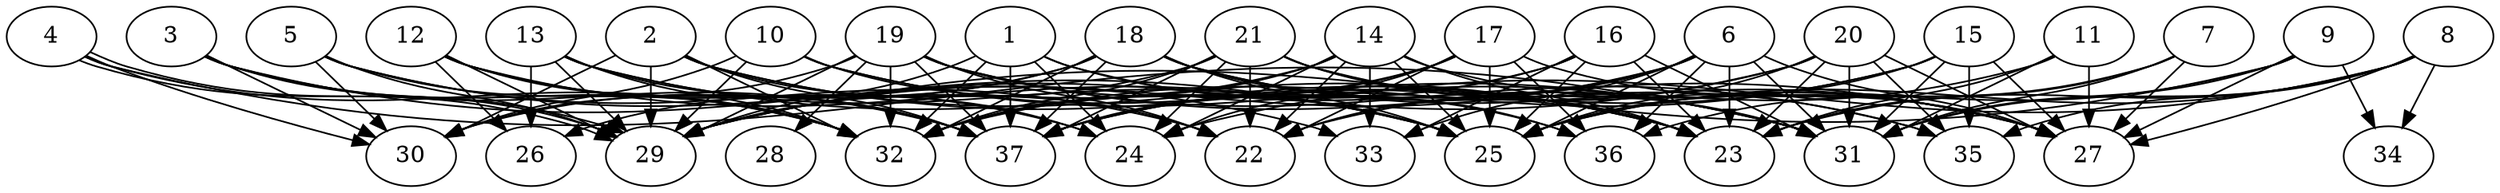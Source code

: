 // DAG (tier=3-complex, mode=data, n=37, ccr=0.508, fat=0.854, density=0.708, regular=0.276, jump=0.333, mindata=4194304, maxdata=33554432)
// DAG automatically generated by daggen at Sun Aug 24 16:33:35 2025
// /home/ermia/Project/Environments/daggen/bin/daggen --dot --ccr 0.508 --fat 0.854 --regular 0.276 --density 0.708 --jump 0.333 --mindata 4194304 --maxdata 33554432 -n 37 
digraph G {
  1 [size="185344950496029024", alpha="0.10", expect_size="92672475248014512"]
  1 -> 24 [size ="6412815678046208"]
  1 -> 29 [size ="6412815678046208"]
  1 -> 31 [size ="6412815678046208"]
  1 -> 32 [size ="6412815678046208"]
  1 -> 36 [size ="6412815678046208"]
  1 -> 37 [size ="6412815678046208"]
  2 [size="1830583233122971136", alpha="0.01", expect_size="915291616561485568"]
  2 -> 23 [size ="878063793471488"]
  2 -> 24 [size ="878063793471488"]
  2 -> 29 [size ="878063793471488"]
  2 -> 30 [size ="878063793471488"]
  2 -> 31 [size ="878063793471488"]
  2 -> 32 [size ="878063793471488"]
  2 -> 37 [size ="878063793471488"]
  3 [size="7294088058397739974656", alpha="0.16", expect_size="3647044029198869987328"]
  3 -> 25 [size ="3008873908666368"]
  3 -> 29 [size ="3008873908666368"]
  3 -> 30 [size ="3008873908666368"]
  3 -> 32 [size ="3008873908666368"]
  3 -> 37 [size ="3008873908666368"]
  4 [size="24113106797749350400", alpha="0.08", expect_size="12056553398874675200"]
  4 -> 29 [size ="8172089169149952"]
  4 -> 29 [size ="8172089169149952"]
  4 -> 30 [size ="8172089169149952"]
  4 -> 31 [size ="8172089169149952"]
  4 -> 32 [size ="8172089169149952"]
  5 [size="235944903155230976", alpha="0.04", expect_size="117972451577615488"]
  5 -> 22 [size ="5162242400059392"]
  5 -> 29 [size ="5162242400059392"]
  5 -> 30 [size ="5162242400059392"]
  5 -> 32 [size ="5162242400059392"]
  5 -> 33 [size ="5162242400059392"]
  6 [size="31402801938642932", alpha="0.16", expect_size="15701400969321466"]
  6 -> 22 [size ="1968312409915392"]
  6 -> 23 [size ="1968312409915392"]
  6 -> 25 [size ="1968312409915392"]
  6 -> 27 [size ="1968312409915392"]
  6 -> 29 [size ="1968312409915392"]
  6 -> 31 [size ="1968312409915392"]
  6 -> 33 [size ="1968312409915392"]
  6 -> 36 [size ="1968312409915392"]
  6 -> 37 [size ="1968312409915392"]
  7 [size="2054480052148742912", alpha="0.17", expect_size="1027240026074371456"]
  7 -> 23 [size ="2221118714806272"]
  7 -> 27 [size ="2221118714806272"]
  7 -> 31 [size ="2221118714806272"]
  7 -> 36 [size ="2221118714806272"]
  8 [size="4080150720053267456", alpha="0.03", expect_size="2040075360026633728"]
  8 -> 23 [size ="1375678326898688"]
  8 -> 24 [size ="1375678326898688"]
  8 -> 25 [size ="1375678326898688"]
  8 -> 27 [size ="1375678326898688"]
  8 -> 31 [size ="1375678326898688"]
  8 -> 34 [size ="1375678326898688"]
  8 -> 35 [size ="1375678326898688"]
  9 [size="14214291858403010", alpha="0.11", expect_size="7107145929201505"]
  9 -> 25 [size ="1677689421299712"]
  9 -> 27 [size ="1677689421299712"]
  9 -> 29 [size ="1677689421299712"]
  9 -> 31 [size ="1677689421299712"]
  9 -> 34 [size ="1677689421299712"]
  10 [size="4206594510755817472", alpha="0.04", expect_size="2103297255377908736"]
  10 -> 22 [size ="4486715179794432"]
  10 -> 23 [size ="4486715179794432"]
  10 -> 29 [size ="4486715179794432"]
  10 -> 30 [size ="4486715179794432"]
  10 -> 31 [size ="4486715179794432"]
  11 [size="21495785945962484072448", alpha="0.15", expect_size="10747892972981242036224"]
  11 -> 22 [size ="6184798280220672"]
  11 -> 23 [size ="6184798280220672"]
  11 -> 27 [size ="6184798280220672"]
  11 -> 31 [size ="6184798280220672"]
  12 [size="7475820378615447552000", alpha="0.05", expect_size="3737910189307723776000"]
  12 -> 24 [size ="3058646070067200"]
  12 -> 25 [size ="3058646070067200"]
  12 -> 26 [size ="3058646070067200"]
  12 -> 29 [size ="3058646070067200"]
  12 -> 32 [size ="3058646070067200"]
  12 -> 37 [size ="3058646070067200"]
  13 [size="4896048692964102144", alpha="0.15", expect_size="2448024346482051072"]
  13 -> 23 [size ="1743571241664512"]
  13 -> 25 [size ="1743571241664512"]
  13 -> 26 [size ="1743571241664512"]
  13 -> 29 [size ="1743571241664512"]
  13 -> 32 [size ="1743571241664512"]
  13 -> 37 [size ="1743571241664512"]
  14 [size="466538105359236288", alpha="0.10", expect_size="233269052679618144"]
  14 -> 22 [size ="261659348172800"]
  14 -> 23 [size ="261659348172800"]
  14 -> 24 [size ="261659348172800"]
  14 -> 25 [size ="261659348172800"]
  14 -> 27 [size ="261659348172800"]
  14 -> 29 [size ="261659348172800"]
  14 -> 32 [size ="261659348172800"]
  14 -> 33 [size ="261659348172800"]
  15 [size="2713282165033304576", alpha="0.01", expect_size="1356641082516652288"]
  15 -> 25 [size ="5717907275251712"]
  15 -> 27 [size ="5717907275251712"]
  15 -> 31 [size ="5717907275251712"]
  15 -> 32 [size ="5717907275251712"]
  15 -> 35 [size ="5717907275251712"]
  15 -> 37 [size ="5717907275251712"]
  16 [size="2369912702118717", alpha="0.07", expect_size="1184956351059358"]
  16 -> 23 [size ="152733810163712"]
  16 -> 25 [size ="152733810163712"]
  16 -> 31 [size ="152733810163712"]
  16 -> 32 [size ="152733810163712"]
  16 -> 33 [size ="152733810163712"]
  16 -> 37 [size ="152733810163712"]
  17 [size="588999723412141113344", alpha="0.16", expect_size="294499861706070556672"]
  17 -> 22 [size ="562125621690368"]
  17 -> 24 [size ="562125621690368"]
  17 -> 25 [size ="562125621690368"]
  17 -> 27 [size ="562125621690368"]
  17 -> 32 [size ="562125621690368"]
  17 -> 36 [size ="562125621690368"]
  17 -> 37 [size ="562125621690368"]
  18 [size="7098359385201378", alpha="0.17", expect_size="3549179692600689"]
  18 -> 25 [size ="185146678444032"]
  18 -> 26 [size ="185146678444032"]
  18 -> 27 [size ="185146678444032"]
  18 -> 30 [size ="185146678444032"]
  18 -> 32 [size ="185146678444032"]
  18 -> 35 [size ="185146678444032"]
  18 -> 36 [size ="185146678444032"]
  18 -> 37 [size ="185146678444032"]
  19 [size="642110243995648000000", alpha="0.13", expect_size="321055121997824000000"]
  19 -> 22 [size ="595428638720000"]
  19 -> 25 [size ="595428638720000"]
  19 -> 27 [size ="595428638720000"]
  19 -> 28 [size ="595428638720000"]
  19 -> 29 [size ="595428638720000"]
  19 -> 30 [size ="595428638720000"]
  19 -> 32 [size ="595428638720000"]
  19 -> 35 [size ="595428638720000"]
  19 -> 37 [size ="595428638720000"]
  20 [size="10675223357185589248", alpha="0.00", expect_size="5337611678592794624"]
  20 -> 23 [size ="4494090334896128"]
  20 -> 25 [size ="4494090334896128"]
  20 -> 27 [size ="4494090334896128"]
  20 -> 29 [size ="4494090334896128"]
  20 -> 31 [size ="4494090334896128"]
  20 -> 35 [size ="4494090334896128"]
  20 -> 37 [size ="4494090334896128"]
  21 [size="5789601109784117248", alpha="0.14", expect_size="2894800554892058624"]
  21 -> 22 [size ="4148406939287552"]
  21 -> 23 [size ="4148406939287552"]
  21 -> 24 [size ="4148406939287552"]
  21 -> 27 [size ="4148406939287552"]
  21 -> 29 [size ="4148406939287552"]
  21 -> 31 [size ="4148406939287552"]
  21 -> 32 [size ="4148406939287552"]
  21 -> 37 [size ="4148406939287552"]
  22 [size="10841360366280968192", alpha="0.14", expect_size="5420680183140484096"]
  23 [size="3463941247110819610624", alpha="0.08", expect_size="1731970623555409805312"]
  24 [size="12081827897742397440", alpha="0.15", expect_size="6040913948871198720"]
  25 [size="269234196184894112", alpha="0.16", expect_size="134617098092447056"]
  26 [size="996433049469621108736", alpha="0.07", expect_size="498216524734810554368"]
  27 [size="3023154492420482048", alpha="0.04", expect_size="1511577246210241024"]
  28 [size="487469518895573888", alpha="0.11", expect_size="243734759447786944"]
  29 [size="2337302235907620864000", alpha="0.05", expect_size="1168651117953810432000"]
  30 [size="2832927335108698963968", alpha="0.14", expect_size="1416463667554349481984"]
  31 [size="28415065543671808000000", alpha="0.10", expect_size="14207532771835904000000"]
  32 [size="14391634682105598836736", alpha="0.10", expect_size="7195817341052799418368"]
  33 [size="7093364033403857920", alpha="0.14", expect_size="3546682016701928960"]
  34 [size="3827620033851109146624", alpha="0.18", expect_size="1913810016925554573312"]
  35 [size="273101428598280416", alpha="0.02", expect_size="136550714299140208"]
  36 [size="36883365618003457605632", alpha="0.06", expect_size="18441682809001728802816"]
  37 [size="2699758893131217502208", alpha="0.13", expect_size="1349879446565608751104"]
}